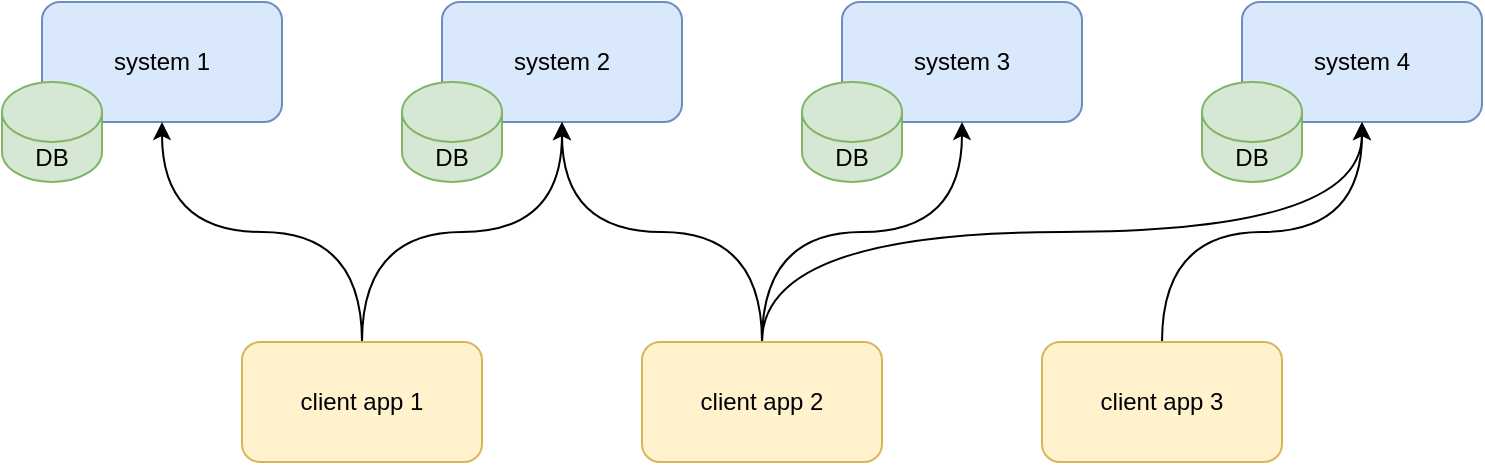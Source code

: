<mxfile version="20.2.7" type="device" pages="3"><diagram id="FgYbTrSfg4oTFcLfi0cH" name="no aggregation"><mxGraphModel dx="1038" dy="521" grid="1" gridSize="10" guides="1" tooltips="1" connect="1" arrows="1" fold="1" page="1" pageScale="1" pageWidth="827" pageHeight="1169" math="0" shadow="0"><root><mxCell id="0"/><mxCell id="1" parent="0"/><mxCell id="hAAgPBFpbQo0Y5DCqMA--1" value="system 1" style="rounded=1;whiteSpace=wrap;html=1;fillColor=#dae8fc;strokeColor=#6c8ebf;" vertex="1" parent="1"><mxGeometry x="80" y="80" width="120" height="60" as="geometry"/></mxCell><mxCell id="hAAgPBFpbQo0Y5DCqMA--3" value="system 3" style="rounded=1;whiteSpace=wrap;html=1;fillColor=#dae8fc;strokeColor=#6c8ebf;" vertex="1" parent="1"><mxGeometry x="480" y="80" width="120" height="60" as="geometry"/></mxCell><mxCell id="hAAgPBFpbQo0Y5DCqMA--4" value="system 2" style="rounded=1;whiteSpace=wrap;html=1;fillColor=#dae8fc;strokeColor=#6c8ebf;" vertex="1" parent="1"><mxGeometry x="280" y="80" width="120" height="60" as="geometry"/></mxCell><mxCell id="hAAgPBFpbQo0Y5DCqMA--5" value="DB" style="shape=cylinder3;whiteSpace=wrap;html=1;boundedLbl=1;backgroundOutline=1;size=15;fillColor=#d5e8d4;strokeColor=#82b366;" vertex="1" parent="1"><mxGeometry x="60" y="120" width="50" height="50" as="geometry"/></mxCell><mxCell id="hAAgPBFpbQo0Y5DCqMA--6" value="DB" style="shape=cylinder3;whiteSpace=wrap;html=1;boundedLbl=1;backgroundOutline=1;size=15;fillColor=#d5e8d4;strokeColor=#82b366;" vertex="1" parent="1"><mxGeometry x="260" y="120" width="50" height="50" as="geometry"/></mxCell><mxCell id="hAAgPBFpbQo0Y5DCqMA--7" value="DB" style="shape=cylinder3;whiteSpace=wrap;html=1;boundedLbl=1;backgroundOutline=1;size=15;fillColor=#d5e8d4;strokeColor=#82b366;" vertex="1" parent="1"><mxGeometry x="460" y="120" width="50" height="50" as="geometry"/></mxCell><mxCell id="hAAgPBFpbQo0Y5DCqMA--9" style="edgeStyle=orthogonalEdgeStyle;rounded=0;orthogonalLoop=1;jettySize=auto;html=1;curved=1;" edge="1" parent="1" source="hAAgPBFpbQo0Y5DCqMA--8" target="hAAgPBFpbQo0Y5DCqMA--1"><mxGeometry relative="1" as="geometry"/></mxCell><mxCell id="hAAgPBFpbQo0Y5DCqMA--18" style="edgeStyle=orthogonalEdgeStyle;curved=1;rounded=0;orthogonalLoop=1;jettySize=auto;html=1;entryX=0.5;entryY=1;entryDx=0;entryDy=0;" edge="1" parent="1" source="hAAgPBFpbQo0Y5DCqMA--8" target="hAAgPBFpbQo0Y5DCqMA--4"><mxGeometry relative="1" as="geometry"/></mxCell><mxCell id="hAAgPBFpbQo0Y5DCqMA--8" value="client app 1" style="rounded=1;whiteSpace=wrap;html=1;fillColor=#fff2cc;strokeColor=#d6b656;" vertex="1" parent="1"><mxGeometry x="180" y="250" width="120" height="60" as="geometry"/></mxCell><mxCell id="hAAgPBFpbQo0Y5DCqMA--12" style="edgeStyle=orthogonalEdgeStyle;curved=1;rounded=0;orthogonalLoop=1;jettySize=auto;html=1;entryX=0.5;entryY=1;entryDx=0;entryDy=0;" edge="1" parent="1" source="hAAgPBFpbQo0Y5DCqMA--11" target="hAAgPBFpbQo0Y5DCqMA--4"><mxGeometry relative="1" as="geometry"/></mxCell><mxCell id="hAAgPBFpbQo0Y5DCqMA--17" style="edgeStyle=orthogonalEdgeStyle;curved=1;rounded=0;orthogonalLoop=1;jettySize=auto;html=1;entryX=0.5;entryY=1;entryDx=0;entryDy=0;" edge="1" parent="1" source="hAAgPBFpbQo0Y5DCqMA--11" target="hAAgPBFpbQo0Y5DCqMA--3"><mxGeometry relative="1" as="geometry"/></mxCell><mxCell id="hAAgPBFpbQo0Y5DCqMA--19" style="edgeStyle=orthogonalEdgeStyle;curved=1;rounded=0;orthogonalLoop=1;jettySize=auto;html=1;exitX=0.5;exitY=0;exitDx=0;exitDy=0;" edge="1" parent="1" source="hAAgPBFpbQo0Y5DCqMA--11" target="hAAgPBFpbQo0Y5DCqMA--14"><mxGeometry relative="1" as="geometry"/></mxCell><mxCell id="hAAgPBFpbQo0Y5DCqMA--11" value="client app 2" style="rounded=1;whiteSpace=wrap;html=1;fillColor=#fff2cc;strokeColor=#d6b656;" vertex="1" parent="1"><mxGeometry x="380" y="250" width="120" height="60" as="geometry"/></mxCell><mxCell id="hAAgPBFpbQo0Y5DCqMA--14" value="system 4" style="rounded=1;whiteSpace=wrap;html=1;fillColor=#dae8fc;strokeColor=#6c8ebf;" vertex="1" parent="1"><mxGeometry x="680" y="80" width="120" height="60" as="geometry"/></mxCell><mxCell id="hAAgPBFpbQo0Y5DCqMA--15" value="DB" style="shape=cylinder3;whiteSpace=wrap;html=1;boundedLbl=1;backgroundOutline=1;size=15;fillColor=#d5e8d4;strokeColor=#82b366;" vertex="1" parent="1"><mxGeometry x="660" y="120" width="50" height="50" as="geometry"/></mxCell><mxCell id="hAAgPBFpbQo0Y5DCqMA--20" style="edgeStyle=orthogonalEdgeStyle;curved=1;rounded=0;orthogonalLoop=1;jettySize=auto;html=1;entryX=0.5;entryY=1;entryDx=0;entryDy=0;" edge="1" parent="1" source="hAAgPBFpbQo0Y5DCqMA--16" target="hAAgPBFpbQo0Y5DCqMA--14"><mxGeometry relative="1" as="geometry"/></mxCell><mxCell id="hAAgPBFpbQo0Y5DCqMA--16" value="client app 3" style="rounded=1;whiteSpace=wrap;html=1;fillColor=#fff2cc;strokeColor=#d6b656;" vertex="1" parent="1"><mxGeometry x="580" y="250" width="120" height="60" as="geometry"/></mxCell></root></mxGraphModel></diagram><diagram id="Byh1dDR1poSnHaolXPxp" name="no aggregation: lump"><mxGraphModel dx="1038" dy="521" grid="1" gridSize="10" guides="1" tooltips="1" connect="1" arrows="1" fold="1" page="1" pageScale="1" pageWidth="827" pageHeight="1169" math="0" shadow="0"><root><mxCell id="0"/><mxCell id="1" parent="0"/><mxCell id="J_AawuYuGY4gq1vVCtYR-1" value="system 1" style="rounded=1;whiteSpace=wrap;html=1;fillColor=#dae8fc;strokeColor=#6c8ebf;" vertex="1" parent="1"><mxGeometry x="80" y="80" width="120" height="60" as="geometry"/></mxCell><mxCell id="J_AawuYuGY4gq1vVCtYR-2" value="system 3" style="rounded=1;whiteSpace=wrap;html=1;fillColor=#dae8fc;strokeColor=#6c8ebf;" vertex="1" parent="1"><mxGeometry x="480" y="80" width="120" height="60" as="geometry"/></mxCell><mxCell id="J_AawuYuGY4gq1vVCtYR-3" value="system 2" style="rounded=1;whiteSpace=wrap;html=1;fillColor=#dae8fc;strokeColor=#6c8ebf;" vertex="1" parent="1"><mxGeometry x="280" y="80" width="120" height="60" as="geometry"/></mxCell><mxCell id="J_AawuYuGY4gq1vVCtYR-4" value="DB" style="shape=cylinder3;whiteSpace=wrap;html=1;boundedLbl=1;backgroundOutline=1;size=15;fillColor=#d5e8d4;strokeColor=#82b366;" vertex="1" parent="1"><mxGeometry x="60" y="120" width="50" height="50" as="geometry"/></mxCell><mxCell id="J_AawuYuGY4gq1vVCtYR-5" value="DB" style="shape=cylinder3;whiteSpace=wrap;html=1;boundedLbl=1;backgroundOutline=1;size=15;fillColor=#d5e8d4;strokeColor=#82b366;" vertex="1" parent="1"><mxGeometry x="260" y="120" width="50" height="50" as="geometry"/></mxCell><mxCell id="J_AawuYuGY4gq1vVCtYR-6" value="DB" style="shape=cylinder3;whiteSpace=wrap;html=1;boundedLbl=1;backgroundOutline=1;size=15;fillColor=#d5e8d4;strokeColor=#82b366;" vertex="1" parent="1"><mxGeometry x="460" y="120" width="50" height="50" as="geometry"/></mxCell><mxCell id="J_AawuYuGY4gq1vVCtYR-7" style="edgeStyle=orthogonalEdgeStyle;rounded=0;orthogonalLoop=1;jettySize=auto;html=1;curved=1;" edge="1" parent="1" source="J_AawuYuGY4gq1vVCtYR-9" target="J_AawuYuGY4gq1vVCtYR-1"><mxGeometry relative="1" as="geometry"/></mxCell><mxCell id="J_AawuYuGY4gq1vVCtYR-8" style="edgeStyle=orthogonalEdgeStyle;curved=1;rounded=0;orthogonalLoop=1;jettySize=auto;html=1;entryX=0.5;entryY=1;entryDx=0;entryDy=0;" edge="1" parent="1" source="J_AawuYuGY4gq1vVCtYR-9" target="J_AawuYuGY4gq1vVCtYR-3"><mxGeometry relative="1" as="geometry"/></mxCell><mxCell id="J_AawuYuGY4gq1vVCtYR-9" value="client app 1" style="rounded=1;whiteSpace=wrap;html=1;fillColor=#fff2cc;strokeColor=#d6b656;" vertex="1" parent="1"><mxGeometry x="180" y="250" width="120" height="60" as="geometry"/></mxCell><mxCell id="J_AawuYuGY4gq1vVCtYR-10" style="edgeStyle=orthogonalEdgeStyle;curved=1;rounded=0;orthogonalLoop=1;jettySize=auto;html=1;entryX=0.5;entryY=1;entryDx=0;entryDy=0;" edge="1" parent="1" source="J_AawuYuGY4gq1vVCtYR-13" target="J_AawuYuGY4gq1vVCtYR-3"><mxGeometry relative="1" as="geometry"/></mxCell><mxCell id="J_AawuYuGY4gq1vVCtYR-11" style="edgeStyle=orthogonalEdgeStyle;curved=1;rounded=0;orthogonalLoop=1;jettySize=auto;html=1;entryX=0.5;entryY=1;entryDx=0;entryDy=0;" edge="1" parent="1" source="J_AawuYuGY4gq1vVCtYR-13" target="J_AawuYuGY4gq1vVCtYR-2"><mxGeometry relative="1" as="geometry"/></mxCell><mxCell id="J_AawuYuGY4gq1vVCtYR-12" style="edgeStyle=orthogonalEdgeStyle;curved=1;rounded=0;orthogonalLoop=1;jettySize=auto;html=1;exitX=0.5;exitY=0;exitDx=0;exitDy=0;" edge="1" parent="1" source="J_AawuYuGY4gq1vVCtYR-13" target="J_AawuYuGY4gq1vVCtYR-14"><mxGeometry relative="1" as="geometry"/></mxCell><mxCell id="J_AawuYuGY4gq1vVCtYR-13" value="aggregator 1" style="rounded=1;whiteSpace=wrap;html=1;fillColor=#e1d5e7;strokeColor=#9673a6;" vertex="1" parent="1"><mxGeometry x="380" y="250" width="120" height="60" as="geometry"/></mxCell><mxCell id="J_AawuYuGY4gq1vVCtYR-14" value="system 4" style="rounded=1;whiteSpace=wrap;html=1;fillColor=#dae8fc;strokeColor=#6c8ebf;" vertex="1" parent="1"><mxGeometry x="680" y="80" width="120" height="60" as="geometry"/></mxCell><mxCell id="J_AawuYuGY4gq1vVCtYR-15" value="DB" style="shape=cylinder3;whiteSpace=wrap;html=1;boundedLbl=1;backgroundOutline=1;size=15;fillColor=#d5e8d4;strokeColor=#82b366;" vertex="1" parent="1"><mxGeometry x="660" y="120" width="50" height="50" as="geometry"/></mxCell><mxCell id="J_AawuYuGY4gq1vVCtYR-16" style="edgeStyle=orthogonalEdgeStyle;curved=1;rounded=0;orthogonalLoop=1;jettySize=auto;html=1;entryX=0.5;entryY=1;entryDx=0;entryDy=0;" edge="1" parent="1" source="J_AawuYuGY4gq1vVCtYR-17" target="J_AawuYuGY4gq1vVCtYR-14"><mxGeometry relative="1" as="geometry"/></mxCell><mxCell id="J_AawuYuGY4gq1vVCtYR-17" value="client app 3" style="rounded=1;whiteSpace=wrap;html=1;fillColor=#fff2cc;strokeColor=#d6b656;" vertex="1" parent="1"><mxGeometry x="680" y="250" width="120" height="60" as="geometry"/></mxCell><mxCell id="J_AawuYuGY4gq1vVCtYR-18" value="DB" style="shape=cylinder3;whiteSpace=wrap;html=1;boundedLbl=1;backgroundOutline=1;size=15;fillColor=#d5e8d4;strokeColor=#82b366;dashed=1;" vertex="1" parent="1"><mxGeometry x="160" y="290" width="50" height="50" as="geometry"/></mxCell><mxCell id="J_AawuYuGY4gq1vVCtYR-20" style="edgeStyle=orthogonalEdgeStyle;curved=1;rounded=0;orthogonalLoop=1;jettySize=auto;html=1;entryX=0.5;entryY=1;entryDx=0;entryDy=0;" edge="1" parent="1" source="J_AawuYuGY4gq1vVCtYR-19" target="J_AawuYuGY4gq1vVCtYR-13"><mxGeometry relative="1" as="geometry"/></mxCell><mxCell id="J_AawuYuGY4gq1vVCtYR-21" style="edgeStyle=orthogonalEdgeStyle;curved=1;rounded=0;orthogonalLoop=1;jettySize=auto;html=1;entryX=1;entryY=0.5;entryDx=0;entryDy=0;" edge="1" parent="1" source="J_AawuYuGY4gq1vVCtYR-19" target="J_AawuYuGY4gq1vVCtYR-9"><mxGeometry relative="1" as="geometry"/></mxCell><mxCell id="J_AawuYuGY4gq1vVCtYR-19" value="client app 2" style="rounded=1;whiteSpace=wrap;html=1;fillColor=#fff2cc;strokeColor=#d6b656;" vertex="1" parent="1"><mxGeometry x="380" y="380" width="120" height="60" as="geometry"/></mxCell><mxCell id="0bKOZc9kGwq3zbz1Ja1O-3" style="edgeStyle=orthogonalEdgeStyle;curved=1;rounded=0;orthogonalLoop=1;jettySize=auto;html=1;entryX=0.5;entryY=1;entryDx=0;entryDy=0;exitX=0;exitY=0.5;exitDx=0;exitDy=0;" edge="1" parent="1" source="0bKOZc9kGwq3zbz1Ja1O-1" target="J_AawuYuGY4gq1vVCtYR-1"><mxGeometry relative="1" as="geometry"><Array as="points"><mxPoint x="140" y="410"/></Array></mxGeometry></mxCell><mxCell id="0bKOZc9kGwq3zbz1Ja1O-4" style="edgeStyle=orthogonalEdgeStyle;curved=1;rounded=0;orthogonalLoop=1;jettySize=auto;html=1;entryX=0;entryY=0.5;entryDx=0;entryDy=0;" edge="1" parent="1" source="0bKOZc9kGwq3zbz1Ja1O-1" target="J_AawuYuGY4gq1vVCtYR-13"><mxGeometry relative="1" as="geometry"/></mxCell><mxCell id="0bKOZc9kGwq3zbz1Ja1O-1" value="aggregator 2" style="rounded=1;whiteSpace=wrap;html=1;fillColor=#e1d5e7;strokeColor=#9673a6;" vertex="1" parent="1"><mxGeometry x="180" y="380" width="120" height="60" as="geometry"/></mxCell></root></mxGraphModel></diagram><diagram id="7vlBdcOjsKAVclepr4h7" name="integration with references"><mxGraphModel dx="1038" dy="521" grid="1" gridSize="10" guides="1" tooltips="1" connect="1" arrows="1" fold="1" page="1" pageScale="1" pageWidth="827" pageHeight="1169" math="0" shadow="0"><root><mxCell id="0"/><mxCell id="1" parent="0"/><mxCell id="6bdO1Jr-V3cuAZadJGdZ-1" value="system 1" style="rounded=1;whiteSpace=wrap;html=1;fillColor=#dae8fc;strokeColor=#6c8ebf;" vertex="1" parent="1"><mxGeometry x="80" y="80" width="120" height="60" as="geometry"/></mxCell><mxCell id="6bdO1Jr-V3cuAZadJGdZ-2" value="system 3" style="rounded=1;whiteSpace=wrap;html=1;fillColor=#dae8fc;strokeColor=#6c8ebf;" vertex="1" parent="1"><mxGeometry x="480" y="80" width="120" height="60" as="geometry"/></mxCell><mxCell id="6bdO1Jr-V3cuAZadJGdZ-3" value="system 2" style="rounded=1;whiteSpace=wrap;html=1;fillColor=#dae8fc;strokeColor=#6c8ebf;" vertex="1" parent="1"><mxGeometry x="280" y="80" width="120" height="60" as="geometry"/></mxCell><mxCell id="6bdO1Jr-V3cuAZadJGdZ-4" value="DB" style="shape=cylinder3;whiteSpace=wrap;html=1;boundedLbl=1;backgroundOutline=1;size=15;fillColor=#d5e8d4;strokeColor=#82b366;" vertex="1" parent="1"><mxGeometry x="60" y="120" width="50" height="50" as="geometry"/></mxCell><mxCell id="6bdO1Jr-V3cuAZadJGdZ-5" value="DB" style="shape=cylinder3;whiteSpace=wrap;html=1;boundedLbl=1;backgroundOutline=1;size=15;fillColor=#d5e8d4;strokeColor=#82b366;" vertex="1" parent="1"><mxGeometry x="260" y="120" width="50" height="50" as="geometry"/></mxCell><mxCell id="6bdO1Jr-V3cuAZadJGdZ-6" value="DB" style="shape=cylinder3;whiteSpace=wrap;html=1;boundedLbl=1;backgroundOutline=1;size=15;fillColor=#d5e8d4;strokeColor=#82b366;" vertex="1" parent="1"><mxGeometry x="460" y="120" width="50" height="50" as="geometry"/></mxCell><mxCell id="6bdO1Jr-V3cuAZadJGdZ-23" style="edgeStyle=orthogonalEdgeStyle;curved=1;rounded=0;orthogonalLoop=1;jettySize=auto;html=1;entryX=0.5;entryY=1;entryDx=0;entryDy=0;" edge="1" parent="1" source="6bdO1Jr-V3cuAZadJGdZ-9" target="6bdO1Jr-V3cuAZadJGdZ-13"><mxGeometry relative="1" as="geometry"/></mxCell><mxCell id="6bdO1Jr-V3cuAZadJGdZ-29" style="edgeStyle=orthogonalEdgeStyle;curved=1;rounded=0;orthogonalLoop=1;jettySize=auto;html=1;entryX=0.75;entryY=1;entryDx=0;entryDy=0;" edge="1" parent="1" source="6bdO1Jr-V3cuAZadJGdZ-9" target="6bdO1Jr-V3cuAZadJGdZ-14"><mxGeometry relative="1" as="geometry"/></mxCell><mxCell id="6bdO1Jr-V3cuAZadJGdZ-30" style="edgeStyle=orthogonalEdgeStyle;curved=1;rounded=0;orthogonalLoop=1;jettySize=auto;html=1;entryX=0.31;entryY=1.017;entryDx=0;entryDy=0;entryPerimeter=0;" edge="1" parent="1" source="6bdO1Jr-V3cuAZadJGdZ-9" target="6bdO1Jr-V3cuAZadJGdZ-1"><mxGeometry relative="1" as="geometry"><mxPoint x="170" y="160" as="targetPoint"/></mxGeometry></mxCell><mxCell id="6bdO1Jr-V3cuAZadJGdZ-31" style="edgeStyle=orthogonalEdgeStyle;curved=1;rounded=0;orthogonalLoop=1;jettySize=auto;html=1;entryX=0.363;entryY=0.99;entryDx=0;entryDy=0;entryPerimeter=0;exitX=0;exitY=0.5;exitDx=0;exitDy=0;" edge="1" parent="1" source="6bdO1Jr-V3cuAZadJGdZ-9" target="6bdO1Jr-V3cuAZadJGdZ-3"><mxGeometry relative="1" as="geometry"/></mxCell><mxCell id="6bdO1Jr-V3cuAZadJGdZ-9" value="client app 1" style="rounded=1;whiteSpace=wrap;html=1;fillColor=#fff2cc;strokeColor=#d6b656;" vertex="1" parent="1"><mxGeometry x="380" y="390" width="120" height="60" as="geometry"/></mxCell><mxCell id="6bdO1Jr-V3cuAZadJGdZ-18" style="edgeStyle=orthogonalEdgeStyle;curved=1;rounded=0;orthogonalLoop=1;jettySize=auto;html=1;dashed=1;" edge="1" parent="1" source="6bdO1Jr-V3cuAZadJGdZ-13" target="6bdO1Jr-V3cuAZadJGdZ-3"><mxGeometry relative="1" as="geometry"/></mxCell><mxCell id="6bdO1Jr-V3cuAZadJGdZ-19" style="edgeStyle=orthogonalEdgeStyle;curved=1;rounded=0;orthogonalLoop=1;jettySize=auto;html=1;entryX=0.5;entryY=1;entryDx=0;entryDy=0;dashed=1;" edge="1" parent="1" source="6bdO1Jr-V3cuAZadJGdZ-13" target="6bdO1Jr-V3cuAZadJGdZ-2"><mxGeometry relative="1" as="geometry"/></mxCell><mxCell id="6bdO1Jr-V3cuAZadJGdZ-20" style="edgeStyle=orthogonalEdgeStyle;curved=1;rounded=0;orthogonalLoop=1;jettySize=auto;html=1;dashed=1;" edge="1" parent="1" source="6bdO1Jr-V3cuAZadJGdZ-13" target="6bdO1Jr-V3cuAZadJGdZ-14"><mxGeometry relative="1" as="geometry"/></mxCell><mxCell id="6bdO1Jr-V3cuAZadJGdZ-22" style="edgeStyle=orthogonalEdgeStyle;curved=1;rounded=0;orthogonalLoop=1;jettySize=auto;html=1;dashed=1;" edge="1" parent="1" source="6bdO1Jr-V3cuAZadJGdZ-13" target="6bdO1Jr-V3cuAZadJGdZ-1"><mxGeometry relative="1" as="geometry"/></mxCell><mxCell id="6bdO1Jr-V3cuAZadJGdZ-13" value="aggregator" style="rounded=1;whiteSpace=wrap;html=1;fillColor=#e1d5e7;strokeColor=#9673a6;" vertex="1" parent="1"><mxGeometry x="380" y="250" width="120" height="60" as="geometry"/></mxCell><mxCell id="6bdO1Jr-V3cuAZadJGdZ-14" value="system 4" style="rounded=1;whiteSpace=wrap;html=1;fillColor=#dae8fc;strokeColor=#6c8ebf;" vertex="1" parent="1"><mxGeometry x="680" y="80" width="120" height="60" as="geometry"/></mxCell><mxCell id="6bdO1Jr-V3cuAZadJGdZ-15" value="DB" style="shape=cylinder3;whiteSpace=wrap;html=1;boundedLbl=1;backgroundOutline=1;size=15;fillColor=#d5e8d4;strokeColor=#82b366;" vertex="1" parent="1"><mxGeometry x="660" y="120" width="50" height="50" as="geometry"/></mxCell><mxCell id="6bdO1Jr-V3cuAZadJGdZ-24" value="get source contracts" style="text;html=1;strokeColor=none;fillColor=none;align=center;verticalAlign=middle;whiteSpace=wrap;rounded=0;dashed=1;" vertex="1" parent="1"><mxGeometry x="440" y="350" width="90" height="30" as="geometry"/></mxCell><mxCell id="6bdO1Jr-V3cuAZadJGdZ-32" value="make requests to sources" style="text;html=1;strokeColor=none;fillColor=none;align=center;verticalAlign=middle;whiteSpace=wrap;rounded=0;dashed=1;" vertex="1" parent="1"><mxGeometry x="80" y="370" width="90" height="30" as="geometry"/></mxCell><mxCell id="6bdO1Jr-V3cuAZadJGdZ-33" value="&lt;b&gt;1&lt;/b&gt;" style="ellipse;whiteSpace=wrap;html=1;aspect=fixed;fillColor=#d5e8d4;strokeColor=#82b366;" vertex="1" parent="1"><mxGeometry x="520" y="340" width="20" height="20" as="geometry"/></mxCell><mxCell id="6bdO1Jr-V3cuAZadJGdZ-36" value="&lt;b&gt;2&lt;/b&gt;" style="ellipse;whiteSpace=wrap;html=1;aspect=fixed;fillColor=#d5e8d4;strokeColor=#82b366;" vertex="1" parent="1"><mxGeometry x="160" y="355" width="20" height="20" as="geometry"/></mxCell></root></mxGraphModel></diagram></mxfile>